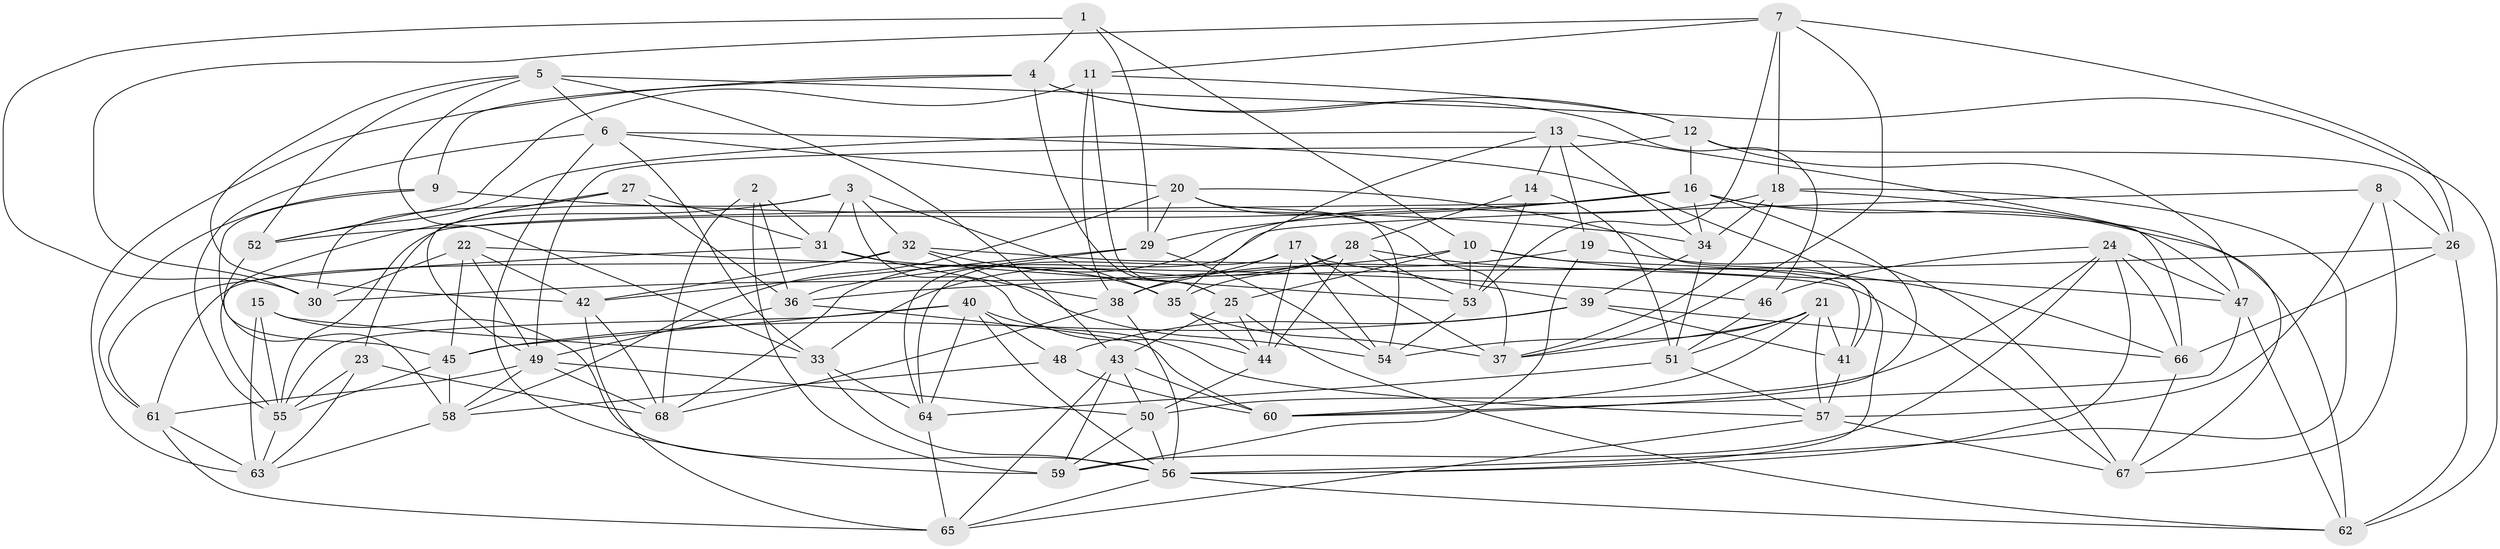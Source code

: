 // original degree distribution, {4: 1.0}
// Generated by graph-tools (version 1.1) at 2025/50/03/09/25 03:50:46]
// undirected, 68 vertices, 196 edges
graph export_dot {
graph [start="1"]
  node [color=gray90,style=filled];
  1;
  2;
  3;
  4;
  5;
  6;
  7;
  8;
  9;
  10;
  11;
  12;
  13;
  14;
  15;
  16;
  17;
  18;
  19;
  20;
  21;
  22;
  23;
  24;
  25;
  26;
  27;
  28;
  29;
  30;
  31;
  32;
  33;
  34;
  35;
  36;
  37;
  38;
  39;
  40;
  41;
  42;
  43;
  44;
  45;
  46;
  47;
  48;
  49;
  50;
  51;
  52;
  53;
  54;
  55;
  56;
  57;
  58;
  59;
  60;
  61;
  62;
  63;
  64;
  65;
  66;
  67;
  68;
  1 -- 4 [weight=1.0];
  1 -- 10 [weight=1.0];
  1 -- 29 [weight=1.0];
  1 -- 30 [weight=1.0];
  2 -- 31 [weight=1.0];
  2 -- 36 [weight=1.0];
  2 -- 59 [weight=1.0];
  2 -- 68 [weight=1.0];
  3 -- 23 [weight=1.0];
  3 -- 31 [weight=1.0];
  3 -- 32 [weight=1.0];
  3 -- 35 [weight=1.0];
  3 -- 44 [weight=1.0];
  3 -- 55 [weight=1.0];
  4 -- 9 [weight=1.0];
  4 -- 12 [weight=1.0];
  4 -- 25 [weight=1.0];
  4 -- 46 [weight=1.0];
  4 -- 63 [weight=1.0];
  5 -- 6 [weight=1.0];
  5 -- 33 [weight=1.0];
  5 -- 42 [weight=1.0];
  5 -- 43 [weight=1.0];
  5 -- 52 [weight=1.0];
  5 -- 62 [weight=1.0];
  6 -- 20 [weight=1.0];
  6 -- 33 [weight=1.0];
  6 -- 41 [weight=1.0];
  6 -- 55 [weight=1.0];
  6 -- 59 [weight=1.0];
  7 -- 11 [weight=1.0];
  7 -- 18 [weight=1.0];
  7 -- 26 [weight=1.0];
  7 -- 30 [weight=1.0];
  7 -- 37 [weight=1.0];
  7 -- 53 [weight=1.0];
  8 -- 26 [weight=1.0];
  8 -- 57 [weight=1.0];
  8 -- 64 [weight=1.0];
  8 -- 67 [weight=1.0];
  9 -- 34 [weight=1.0];
  9 -- 45 [weight=1.0];
  9 -- 61 [weight=1.0];
  10 -- 25 [weight=1.0];
  10 -- 30 [weight=1.0];
  10 -- 41 [weight=1.0];
  10 -- 47 [weight=1.0];
  10 -- 53 [weight=1.0];
  11 -- 12 [weight=1.0];
  11 -- 25 [weight=1.0];
  11 -- 38 [weight=1.0];
  11 -- 52 [weight=2.0];
  12 -- 16 [weight=1.0];
  12 -- 26 [weight=1.0];
  12 -- 47 [weight=1.0];
  12 -- 49 [weight=1.0];
  13 -- 14 [weight=1.0];
  13 -- 19 [weight=1.0];
  13 -- 34 [weight=1.0];
  13 -- 35 [weight=1.0];
  13 -- 52 [weight=1.0];
  13 -- 66 [weight=1.0];
  14 -- 28 [weight=1.0];
  14 -- 51 [weight=1.0];
  14 -- 53 [weight=1.0];
  15 -- 33 [weight=1.0];
  15 -- 55 [weight=1.0];
  15 -- 56 [weight=1.0];
  15 -- 63 [weight=1.0];
  16 -- 29 [weight=1.0];
  16 -- 34 [weight=1.0];
  16 -- 52 [weight=1.0];
  16 -- 55 [weight=1.0];
  16 -- 60 [weight=1.0];
  16 -- 62 [weight=1.0];
  16 -- 67 [weight=1.0];
  17 -- 37 [weight=1.0];
  17 -- 38 [weight=1.0];
  17 -- 39 [weight=1.0];
  17 -- 44 [weight=1.0];
  17 -- 54 [weight=1.0];
  17 -- 64 [weight=1.0];
  18 -- 34 [weight=1.0];
  18 -- 37 [weight=1.0];
  18 -- 47 [weight=1.0];
  18 -- 56 [weight=1.0];
  18 -- 68 [weight=1.0];
  19 -- 38 [weight=1.0];
  19 -- 59 [weight=1.0];
  19 -- 67 [weight=1.0];
  20 -- 29 [weight=1.0];
  20 -- 37 [weight=1.0];
  20 -- 54 [weight=1.0];
  20 -- 56 [weight=1.0];
  20 -- 58 [weight=1.0];
  21 -- 37 [weight=1.0];
  21 -- 41 [weight=1.0];
  21 -- 51 [weight=1.0];
  21 -- 54 [weight=1.0];
  21 -- 57 [weight=1.0];
  21 -- 60 [weight=1.0];
  22 -- 30 [weight=2.0];
  22 -- 42 [weight=1.0];
  22 -- 45 [weight=1.0];
  22 -- 46 [weight=1.0];
  22 -- 49 [weight=1.0];
  23 -- 55 [weight=1.0];
  23 -- 63 [weight=1.0];
  23 -- 68 [weight=1.0];
  24 -- 46 [weight=1.0];
  24 -- 47 [weight=1.0];
  24 -- 50 [weight=1.0];
  24 -- 56 [weight=1.0];
  24 -- 59 [weight=1.0];
  24 -- 66 [weight=1.0];
  25 -- 43 [weight=1.0];
  25 -- 44 [weight=1.0];
  25 -- 62 [weight=1.0];
  26 -- 36 [weight=1.0];
  26 -- 62 [weight=1.0];
  26 -- 66 [weight=1.0];
  27 -- 30 [weight=1.0];
  27 -- 31 [weight=1.0];
  27 -- 36 [weight=1.0];
  27 -- 49 [weight=1.0];
  28 -- 33 [weight=1.0];
  28 -- 35 [weight=1.0];
  28 -- 44 [weight=1.0];
  28 -- 53 [weight=1.0];
  28 -- 66 [weight=1.0];
  29 -- 36 [weight=1.0];
  29 -- 42 [weight=1.0];
  29 -- 54 [weight=1.0];
  31 -- 38 [weight=1.0];
  31 -- 53 [weight=1.0];
  31 -- 61 [weight=1.0];
  32 -- 35 [weight=1.0];
  32 -- 42 [weight=1.0];
  32 -- 54 [weight=1.0];
  32 -- 61 [weight=1.0];
  32 -- 67 [weight=1.0];
  33 -- 56 [weight=1.0];
  33 -- 64 [weight=1.0];
  34 -- 39 [weight=1.0];
  34 -- 51 [weight=1.0];
  35 -- 37 [weight=1.0];
  35 -- 44 [weight=1.0];
  36 -- 49 [weight=1.0];
  36 -- 60 [weight=1.0];
  38 -- 56 [weight=1.0];
  38 -- 68 [weight=1.0];
  39 -- 41 [weight=1.0];
  39 -- 45 [weight=1.0];
  39 -- 48 [weight=1.0];
  39 -- 66 [weight=1.0];
  40 -- 45 [weight=1.0];
  40 -- 48 [weight=1.0];
  40 -- 55 [weight=1.0];
  40 -- 56 [weight=1.0];
  40 -- 57 [weight=1.0];
  40 -- 64 [weight=1.0];
  41 -- 57 [weight=2.0];
  42 -- 65 [weight=1.0];
  42 -- 68 [weight=1.0];
  43 -- 50 [weight=1.0];
  43 -- 59 [weight=1.0];
  43 -- 60 [weight=1.0];
  43 -- 65 [weight=1.0];
  44 -- 50 [weight=1.0];
  45 -- 55 [weight=1.0];
  45 -- 58 [weight=1.0];
  46 -- 51 [weight=1.0];
  47 -- 60 [weight=1.0];
  47 -- 62 [weight=1.0];
  48 -- 58 [weight=1.0];
  48 -- 60 [weight=1.0];
  49 -- 50 [weight=1.0];
  49 -- 58 [weight=1.0];
  49 -- 61 [weight=1.0];
  49 -- 68 [weight=1.0];
  50 -- 56 [weight=1.0];
  50 -- 59 [weight=1.0];
  51 -- 57 [weight=1.0];
  51 -- 64 [weight=1.0];
  52 -- 58 [weight=1.0];
  53 -- 54 [weight=1.0];
  55 -- 63 [weight=1.0];
  56 -- 62 [weight=1.0];
  56 -- 65 [weight=1.0];
  57 -- 65 [weight=1.0];
  57 -- 67 [weight=1.0];
  58 -- 63 [weight=1.0];
  61 -- 63 [weight=1.0];
  61 -- 65 [weight=1.0];
  64 -- 65 [weight=1.0];
  66 -- 67 [weight=1.0];
}
